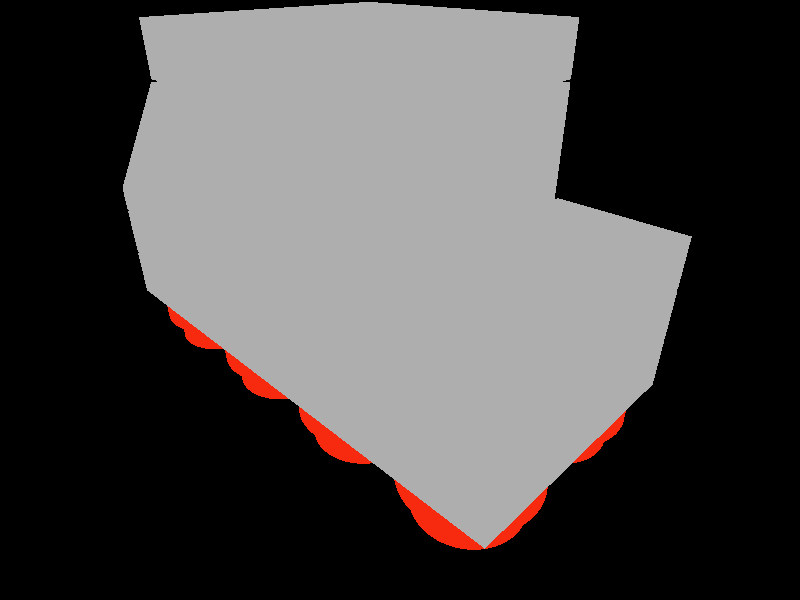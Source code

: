 // Generated by L3P v1.3 20010120  (C) 1998-2001 Lars C. Hassing  lch@ccieurope.com
// WWW: http://home16.inet.tele.dk/hassing/l3p.html
// WWW: http://www.ldraw.org/download/software/l3p
// Date: Tue Nov 27 00:11:12 2001
// Input file: copheel.dat
// ModelDir: 
// LDRAWDIR: C:\LDRAW
// Commandline: C:\LDRAW\l3p\L3P.exe copheel.dat


#declare QUAL = 2;  // Quality level, 0=BBox, 1=no refr, 2=normal, 3=studlogo

#declare SW = 0.5;  // Width of seam between two bricks

#declare STUDS = 1;  // 1=on 0=off

#declare BUMPS = 0;  // 1=on 0=off


#declare BUMPNORMAL = normal { bumps 0.01 scale 20 }
#declare AMB = 0.4;
#declare DIF = 0.4;


#declare O7071 = sqrt(0.5);

#declare L3Logo = union {
	sphere {<-59,0,-96>,6}
	cylinder {<-59,0,-96>,<59,0,-122>,6 open}
	sphere {<59,0,-122>,6}
	cylinder {<59,0,-122>,<59,0,-84>,6 open}
	sphere {<59,0,-84>,6}

	sphere {<-59,0,-36>,6}
	cylinder {<-59,0,-36>,<-59,0,1>,6 open}
	sphere {<-59,0,1>,6}
	cylinder {<0,0,-49>,<0,0,-25>,6 open}
	sphere {<0,0,-25>,6}
	sphere {<59,0,-62>,6}
	cylinder {<59,0,-62>,<59,0,-24>,6 open}
	sphere {<59,0,-24>,6}
	cylinder {<-59,0,-36>,<59,0,-62>,6 open}

	sphere {<-35.95,0,57>,6}
	torus {18.45,6 clipped_by{plane{<40,0,-9>,0}} translate<-40,0,39>}
	cylinder {<-44.05,0,21>,<35.95,0,3>,6 open}
	torus {18.45,6 clipped_by{plane{<-40,0,9>,0}} translate<40,0,21>}
	cylinder {<44.05,0,39>,<0,0,49>,6 open}
	sphere {<0,0,49>,6}
	cylinder {<0,0,49>,<0,0,34>,6 open}
	sphere {<0,0,34>,6}

	torus {18.45,6 clipped_by{plane{<40,0,-9>,0}} translate<-40,0,99>}
	cylinder {<-44.05,0,81>,<35.95,0,63>,6 open}
	torus {18.45,6 clipped_by{plane{<-40,0,9>,0}} translate<40,0,81>}
	cylinder {<44.05,0,99>,<-35.95,0,117>,6 open}

	scale 4.5/128
}


#ifndef (Color7)
#declare Color7 = #if (version >= 3.1) material { #end texture {
	pigment { rgb <0.682353,0.682353,0.682353> }
	finish { ambient AMB diffuse DIF }
	#if (QUAL > 1)
		finish { phong 0.5 phong_size 40 reflection 0.08 }
		#if (BUMPS) normal { BUMPNORMAL } #end
	#end
} #if (version >= 3.1) } #end
#end

#ifndef (Color4)
#declare Color4 = #if (version >= 3.1) material { #end texture {
	pigment { rgb <0.968627,0.160784,0.054902> }
	finish { ambient AMB diffuse DIF }
	#if (QUAL > 1)
		finish { phong 0.5 phong_size 40 reflection 0.08 }
		#if (BUMPS) normal { BUMPNORMAL } #end
	#end
} #if (version >= 3.1) } #end
#end

#ifndef (Color0)
#declare Color0 = #if (version >= 3.1) material { #end texture {
	pigment { rgb <0.301961,0.301961,0.301961> }
	finish { ambient AMB diffuse DIF }
	#if (QUAL > 1)
		finish { phong 0.5 phong_size 40 reflection 0.08 }
		#if (BUMPS) normal { BUMPNORMAL } #end
	#end
} #if (version >= 3.1) } #end
#end

#declare peghole_dot_dat = union {
	cylinder { <0,0,0>, <0,2,0>, 8 open }
	#if (version >= 3.1)
		disc { <0,2,0>, <0,1,0>, 8, 6 }
	#else
		difference {
			cylinder { <0,1.999,0>, <0,2.001,0>, 8 }
			cylinder { <0,1,0>, <0,3,0>, 6 }
		}
	#end
}

#declare _4_dash_4cyli_dot_dat = cylinder { <0,0,0>, <0,1,0>, 1 open }

#declare _4_dash_4disc_dot_dat = #if (version >= 3.1)
	disc { <0,0,0>, <0,1,0>, 1 }
#else
	cylinder { <0,-0.001,0>, <0,0.001,0>, 1 }
#end

#declare stud_dot_dat = 
#if (QUAL <= 2)
cylinder { <0,0,0>, <0,-4,0>, 6 }
#else
union {
	cylinder { <0,0,0>, <0,-4,0>, 6 }
	object { L3Logo translate <0,-4,0> }
}
#end

#declare _4073_dot_dat = #if (QUAL = 0) box { <-10,-4,-10>, <10,8,10> } #else union {
// Plate  1 x  1 Round
	object { peghole_dot_dat matrix <1,0,0,0,2.5,0,0,0,1,0,3,0> }
	object { _4_dash_4cyli_dot_dat matrix <6,0,0,0,5,0,0,0,6,0,3,0> }
	object { _4_dash_4disc_dot_dat matrix <10,0,0,0,1,0,0,0,10,0,3,0> }
	object { _4_dash_4cyli_dot_dat matrix <10,0,0,0,3,0,0,0,10,0,0,0> }
	object { _4_dash_4disc_dot_dat matrix <10,0,0,0,1,0,0,0,10,0,0,0> }
	#if (STUDS)
		object { stud_dot_dat matrix <1,0,0,0,1,0,0,0,1,0,0,0> }
	#end
}
#end

#declare stud4_dot_dat = difference {
	cylinder { <0,0,0>, <0,-4,0>, 8 }
	cylinder { <0,0.01,0>, <0,-4.01,0>, 6 }
}

#declare box5_dot_dat = object {
	mesh {
		triangle { <1,1,1>, <1,1,-1>, <-1,1,-1> }
		triangle { <-1,1,-1>, <-1,1,1>, <1,1,1> }
		triangle { <1,1,1>, <1,0,1>, <-1,0,1> }
		triangle { <-1,0,1>, <-1,1,1>, <1,1,1> }
		triangle { <-1,1,1>, <-1,0,1>, <-1,0,-1> }
		triangle { <-1,0,-1>, <-1,1,-1>, <-1,1,1> }
		triangle { <-1,1,-1>, <-1,0,-1>, <1,0,-1> }
		triangle { <1,0,-1>, <1,1,-1>, <-1,1,-1> }
		triangle { <1,1,-1>, <1,0,-1>, <1,0,1> }
		triangle { <1,0,1>, <1,1,1>, <1,1,-1> }
	}
}

#declare _3020_dot_dat = #if (QUAL = 0) box { <-40,-4,-20>, <40,8,20> } #else union {
// Plate  2 x  4
	#if (STUDS)
		object { stud4_dot_dat matrix <1,0,0,0,-1,0,0,0,1,20,4,0> }
		object { stud4_dot_dat matrix <1,0,0,0,-1,0,0,0,1,0,4,0> }
		object { stud4_dot_dat matrix <1,0,0,0,-1,0,0,0,1,-20,4,0> }
	#end
	object { box5_dot_dat matrix <36,0,0,0,-4,0,0,0,16,0,8,0> }
	mesh {
		triangle { <40,8,20>, <36,8,16>, <-36,8,16> }
		triangle { <-36,8,16>, <-40,8,20>, <40,8,20> }
		triangle { <40,8,-20>, <36,8,-16>, <-36,8,-16> }
		triangle { <-36,8,-16>, <-40,8,-20>, <40,8,-20> }
		triangle { <40,8,20>, <36,8,16>, <36,8,-16> }
		triangle { <36,8,-16>, <40,8,-20>, <40,8,20> }
		triangle { <-40,8,20>, <-36,8,16>, <-36,8,-16> }
		triangle { <-36,8,-16>, <-40,8,-20>, <-40,8,20> }
	}
	object { box5_dot_dat matrix <40,0,0,0,-8,0,0,0,20,0,8,0> }
	#if (STUDS)
		object { stud_dot_dat matrix <1,0,0,0,1,0,0,0,1,30,0,10> }
		object { stud_dot_dat matrix <1,0,0,0,1,0,0,0,1,10,0,10> }
		object { stud_dot_dat matrix <1,0,0,0,1,0,0,0,1,-10,0,10> }
		object { stud_dot_dat matrix <1,0,0,0,1,0,0,0,1,-30,0,10> }
		object { stud_dot_dat matrix <1,0,0,0,1,0,0,0,1,30,0,-10> }
		object { stud_dot_dat matrix <1,0,0,0,1,0,0,0,1,10,0,-10> }
		object { stud_dot_dat matrix <1,0,0,0,1,0,0,0,1,-10,0,-10> }
		object { stud_dot_dat matrix <1,0,0,0,1,0,0,0,1,-30,0,-10> }
	#end
}
#end

#declare stud3a_dot_dat = cylinder { <0,0,0>, <0,-4,0>, 4 }

#declare _1_dash_4cyls_dot_dat = cylinder { <0,0,0>, <0,1,0>, 1 open
	clipped_by { plane { <-1,0,-1>,-O7071 } plane { <1,1,0>,O7071 } } }

#declare _2_dash_4cyli_dot_dat = cylinder { <0,0,0>, <0,1,0>, 1 open clipped_by { box { <-2,-1,0>,<2,2,2> } } }

#declare _3040_dot_dat = #if (QUAL = 0) box { <-10,-4,-30>, <10,24,10> } #else union {
// Slope Brick 45  2 x  1
	#if (STUDS)
		object { stud3a_dot_dat matrix <1,0,0,0,-1,0,0,0,1,0,20,-10> }
	#end
	object { _1_dash_4cyls_dot_dat matrix <0,0,-4,0,-4,0,4,0,0,0,8,-10> }
	object { _1_dash_4cyls_dot_dat matrix <0,0,-4,0,-4,0,-4,0,0,0,8,-10> }
	object { _2_dash_4cyli_dot_dat matrix <4,0,0,0,16,0,0,0,4,0,4,-10> }
	object { _2_dash_4cyli_dot_dat matrix <4,0,0,0,12,0,0,0,-4,0,8,-10> }
	mesh {
		triangle { <10,24,10>, <6,24,6>, <-6,24,6> }
		triangle { <-6,24,6>, <-10,24,10>, <10,24,10> }
		triangle { <-10,24,10>, <-6,24,6>, <-6,24,-26> }
		triangle { <-6,24,-26>, <-10,24,-30>, <-10,24,10> }
		triangle { <-10,24,-30>, <-6,24,-26>, <6,24,-26> }
		triangle { <6,24,-26>, <10,24,-30>, <-10,24,-30> }
		triangle { <10,24,-30>, <6,24,-26>, <6,24,6> }
		triangle { <6,24,6>, <10,24,10>, <10,24,-30> }
		triangle { <6,4,6>, <6,4,-10>, <-6,4,-10> }
		triangle { <-6,4,-10>, <-6,4,6>, <6,4,6> }
		triangle { <10,0,10>, <10,0,-10>, <-10,0,-10> }
		triangle { <-10,0,-10>, <-10,0,10>, <10,0,10> }
		triangle { <10,24,10>, <10,0,10>, <-10,0,10> }
		triangle { <-10,0,10>, <-10,24,10>, <10,24,10> }
		triangle { <6,24,6>, <6,4,6>, <-6,4,6> }
		triangle { <-6,4,6>, <-6,24,6>, <6,24,6> }
		triangle { <6,24,-26>, <6,20,-26>, <-6,20,-26> }
		triangle { <-6,20,-26>, <-6,24,-26>, <6,24,-26> }
		triangle { <10,24,-30>, <10,20,-30>, <-10,20,-30> }
		triangle { <-10,20,-30>, <-10,24,-30>, <10,24,-30> }
		triangle { <10,24,10>, <10,0,10>, <10,20,-30> }
		triangle { <10,20,-30>, <10,24,-30>, <10,24,10> }
		triangle { <10,0,10>, <10,0,-10>, <10,20,-30> }
		triangle { <6,24,6>, <6,4,6>, <6,20,-26> }
		triangle { <6,20,-26>, <6,24,-26>, <6,24,6> }
		triangle { <6,4,6>, <6,4,-10>, <6,20,-26> }
		triangle { <-6,24,6>, <-6,4,6>, <-6,20,-26> }
		triangle { <-6,20,-26>, <-6,24,-26>, <-6,24,6> }
		triangle { <-6,4,6>, <-6,4,-10>, <-6,20,-26> }
		triangle { <-10,24,10>, <-10,0,10>, <-10,20,-30> }
		triangle { <-10,20,-30>, <-10,24,-30>, <-10,24,10> }
		triangle { <-10,0,10>, <-10,0,-10>, <-10,20,-30> }
		triangle { <6,20,-26>, <6,4,-10>, <-6,4,-10> }
		triangle { <-6,4,-10>, <-6,20,-26>, <6,20,-26> }
		triangle { <10,20,-30>, <10,0,-10>, <-10,0,-10> }
		triangle { <-10,0,-10>, <-10,20,-30>, <10,20,-30> }
	}
	#if (STUDS)
		object { stud_dot_dat matrix <1,0,0,0,1,0,0,0,1,0,0,0> }
	#end
}
#end

#declare stud3_dot_dat = cylinder { <0,0,0>, <0,-4,0>, 4 }

#declare rect_dot_dat = object {
	mesh {
		triangle { <1,0,1>, <1,0,-1>, <-1,0,-1> }
		triangle { <-1,0,-1>, <-1,0,1>, <1,0,1> }
	}
}

#declare _2_dash_4ndis_dot_dat = #if (version >= 3.1)
	disc {
		<0,0,0>, <0,1,0>, 2, 1
		clipped_by { box { <-1,-1,0>, <1,1,1> } }
	}
#else
	difference {
		box { <-1,-0.001,0>, <1,0.001,1> }
		cylinder { <0,-1,0>, <0,1,0>, 1 }
	}
#end

#declare _4_dash_4ndis_dot_dat = #if (version >= 3.1)
	disc {
		<0,0,0>, <0,1,0>, 2, 1
		clipped_by { box { <-1,-1,-1>, <1,1,1> } }
	}
#else
	difference {
		box { <-1,-0.001,-1>, <1,0.001,1> }
		cylinder { <0,-1,0>, <0,1,0>, 1 }
	}
#end

#declare stud2_dot_dat = difference {
	cylinder { <0,0,0>, <0,-4,0>, 6 }
	cylinder { <0,0.01,0>, <0,-4.01,0>, 4 }
}

#declare _3700_dot_dat = #if (QUAL = 0) box { <-20,-4,-10>, <20,24,10> } #else union {
// Technic Brick  1 x  2 with Hole
	#if (STUDS)
		object { stud3_dot_dat matrix <1,0,0,0,-1.5,0,0,0,1,0,18,0> }
	#end
	object { peghole_dot_dat matrix <1,0,0,0,0,-1,0,1,0,0,10,10> }
	object { peghole_dot_dat matrix <1,0,0,0,0,1,0,1,0,0,10,-10> }
	object { rect_dot_dat matrix <4,0,0,0,1,0,0,0,6,12,4,0> }
	object { rect_dot_dat matrix <4,0,0,0,1,0,0,0,6,-12,4,0> }
	object { _2_dash_4cyli_dot_dat matrix <8,0,0,0,0,-12,0,8,0,0,10,6> }
	mesh {
		triangle { <8,10,6>, <8,4,6>, <8,4,-6> }
		triangle { <8,4,-6>, <8,10,-6>, <8,10,6> }
		triangle { <-8,10,6>, <-8,4,6>, <-8,4,-6> }
		triangle { <-8,4,-6>, <-8,10,-6>, <-8,10,6> }
		triangle { <16,24,6>, <16,4,6>, <16,4,-6> }
		triangle { <16,4,-6>, <16,24,-6>, <16,24,6> }
		triangle { <-16,24,6>, <-16,4,7>, <-16,4,-6> }
		triangle { <-16,4,-6>, <-16,24,-6>, <-16,24,6> }
	}
	object { _2_dash_4ndis_dot_dat matrix <8,0,0,0,0,1,0,8,0,0,10,6> }
	object { _2_dash_4ndis_dot_dat matrix <8,0,0,0,0,1,0,8,0,0,10,-6> }
	mesh {
		triangle { <16,24,6>, <16,4,6>, <8,4,6> }
		triangle { <8,4,6>, <8,18,6>, <16,24,6> }
		triangle { <16,24,-6>, <16,4,-6>, <8,4,-6> }
		triangle { <8,4,-6>, <8,18,-6>, <16,24,-6> }
		triangle { <-8,18,6>, <-8,4,6>, <-16,4,6> }
		triangle { <-16,4,6>, <-16,24,6>, <-8,18,6> }
		triangle { <-8,18,-6>, <-8,4,-6>, <-16,4,-6> }
		triangle { <-16,4,-6>, <-16,24,-6>, <-8,18,-6> }
		triangle { <16,24,6>, <8,18,6>, <-8,18,6> }
		triangle { <-8,18,6>, <-16,24,6>, <16,24,6> }
		triangle { <16,24,-6>, <8,18,-6>, <-8,18,-6> }
		triangle { <-8,18,-6>, <-16,24,-6>, <16,24,-6> }
		triangle { <20,24,10>, <16,24,6>, <-16,24,6> }
		triangle { <-16,24,6>, <-20,24,10>, <20,24,10> }
		triangle { <20,24,-10>, <16,24,-6>, <-16,24,-6> }
		triangle { <-16,24,-6>, <-20,24,-10>, <20,24,-10> }
		triangle { <20,24,10>, <16,24,6>, <16,24,-6> }
		triangle { <16,24,-6>, <20,24,-10>, <20,24,10> }
		triangle { <-20,24,10>, <-16,24,6>, <-16,24,-6> }
		triangle { <-16,24,-6>, <-20,24,-10>, <-20,24,10> }
	}
	object { _4_dash_4cyli_dot_dat matrix <6,0,0,0,0,-16,0,6,0,0,10,8> }
	mesh {
		triangle { <20,24,10>, <20,0,10>, <20,0,-10> }
		triangle { <20,0,-10>, <20,24,-10>, <20,24,10> }
		triangle { <-20,24,10>, <-20,0,10>, <-20,0,-10> }
		triangle { <-20,0,-10>, <-20,24,-10>, <-20,24,10> }
		triangle { <20,0,10>, <20,0,-10>, <-20,0,-10> }
		triangle { <-20,0,-10>, <-20,0,10>, <20,0,10> }
	}
	object { _4_dash_4ndis_dot_dat matrix <8,0,0,0,0,1,0,8,0,0,10,10> }
	object { _4_dash_4ndis_dot_dat matrix <8,0,0,0,0,1,0,8,0,0,10,-10> }
	mesh {
		triangle { <20,24,10>, <8,18,10>, <-8,18,10> }
		triangle { <-8,18,10>, <-20,24,10>, <20,24,10> }
		triangle { <20,24,-10>, <8,18,-10>, <-8,18,-10> }
		triangle { <-8,18,-10>, <-20,24,-10>, <20,24,-10> }
		triangle { <20,0,10>, <8,2,10>, <-8,2,10> }
		triangle { <-8,2,10>, <-20,0,10>, <20,0,10> }
		triangle { <20,0,-10>, <8,2,-10>, <-8,2,-10> }
		triangle { <-8,2,-10>, <-20,0,-10>, <20,0,-10> }
		triangle { <20,24,10>, <8,18,10>, <8,2,10> }
		triangle { <8,2,10>, <20,0,10>, <20,24,10> }
		triangle { <20,24,-10>, <8,18,-10>, <8,2,-10> }
		triangle { <8,2,-10>, <20,0,-10>, <20,24,-10> }
		triangle { <-20,24,10>, <-8,18,10>, <-8,2,10> }
		triangle { <-8,2,10>, <-20,0,10>, <-20,24,10> }
		triangle { <-20,24,-10>, <-8,18,-10>, <-8,2,-10> }
		triangle { <-8,2,-10>, <-20,0,-10>, <-20,24,-10> }
	}
	#if (STUDS)
		object { stud2_dot_dat matrix <1,0,0,0,1,0,0,0,1,10,0,0> }
		object { stud2_dot_dat matrix <1,0,0,0,1,0,0,0,1,-10,0,0> }
	#end
}
#end

#declare _3068_dot_dat = #if (QUAL = 0) box { <-20,0,-20>, <20,8,20> } #else union {
// Tile  2 x  2
	#if (STUDS)
		object { stud4_dot_dat matrix <1,0,0,0,-1,0,0,0,1,0,4,0> }
	#end
	object { box5_dot_dat matrix <16,0,0,0,-4,0,0,0,16,0,8,0> }
	mesh {
		triangle { <20,8,20>, <16,8,16>, <-16,8,16> }
		triangle { <-16,8,16>, <-20,8,20>, <20,8,20> }
		triangle { <20,8,-20>, <16,8,-16>, <-16,8,-16> }
		triangle { <-16,8,-16>, <-20,8,-20>, <20,8,-20> }
		triangle { <20,8,20>, <16,8,16>, <16,8,-16> }
		triangle { <16,8,-16>, <20,8,-20>, <20,8,20> }
		triangle { <-20,8,20>, <-16,8,16>, <-16,8,-16> }
		triangle { <-16,8,-16>, <-20,8,-20>, <-20,8,20> }
	}
	object { box5_dot_dat matrix <20,0,0,0,-8,0,0,0,20,0,8,0> }
}
#end

#declare _3070_dot_dat = #if (QUAL = 0) box { <-10,0,-10>, <10,8,10> } #else union {
// Tile  1 x  1
	object { box5_dot_dat matrix <6,0,0,0,-4,0,0,0,6,0,8,0> }
	mesh {
		triangle { <10,8,10>, <6,8,6>, <-6,8,6> }
		triangle { <-6,8,6>, <-10,8,10>, <10,8,10> }
		triangle { <-10,8,10>, <-6,8,6>, <-6,8,-6> }
		triangle { <-6,8,-6>, <-10,8,-10>, <-10,8,10> }
		triangle { <-10,8,-10>, <-6,8,-6>, <6,8,-6> }
		triangle { <6,8,-6>, <10,8,-10>, <-10,8,-10> }
		triangle { <10,8,-10>, <6,8,-6>, <6,8,6> }
		triangle { <6,8,6>, <10,8,10>, <10,8,-10> }
	}
	object { box5_dot_dat matrix <10,0,0,0,-8,0,0,0,10,0,8,0> }
}
#end

#declare connect_dot_dat = union {
// Connector
	object { _4_dash_4cyli_dot_dat matrix <4,0,0,0,12,0,0,0,4,0,-12,0> }
	object { _4_dash_4cyli_dot_dat matrix <6,0,0,0,10,0,0,0,6,0,-12,0> }
	object { _4_dash_4cyli_dot_dat matrix <8,0,0,0,2,0,0,0,8,0,-2,0> }
	mesh {
		triangle { <0,-20,6>, <0,-20,4>, <1.52,-20,3.68> }
		triangle { <1.52,-20,3.68>, <2.28,-20,5.52>, <0,-20,6> }
		triangle { <2.28,-20,5.52>, <1.52,-20,3.68>, <2.8,-20,2.8> }
		triangle { <2.8,-20,2.8>, <4.2,-20,4.2>, <2.28,-20,5.52> }
		triangle { <4.2,-20,4.2>, <2.8,-20,2.8>, <3.68,-20,1.52> }
		triangle { <3.68,-20,1.52>, <5.52,-20,2.28>, <4.2,-20,4.2> }
		triangle { <5.52,-20,2.28>, <3.68,-20,1.52>, <3.79,-20,1> }
		triangle { <3.79,-20,1>, <5.79,-20,1>, <5.52,-20,2.28> }
		triangle { <5.79,-20,1>, <3.79,-20,1>, <3.79,-12,1> }
		triangle { <3.79,-12,1>, <5.79,-12,1>, <5.79,-20,1> }
		triangle { <5.79,-12,1>, <3.79,-12,1>, <4,-12,0> }
		triangle { <4,-12,0>, <6,-12,0>, <5.79,-12,1> }
		triangle { <0,-20,6>, <0,-20,4>, <-1.52,-20,3.68> }
		triangle { <-1.52,-20,3.68>, <-2.28,-20,5.52>, <0,-20,6> }
		triangle { <-2.28,-20,5.52>, <-1.52,-20,3.68>, <-2.8,-20,2.8> }
		triangle { <-2.8,-20,2.8>, <-4.2,-20,4.2>, <-2.28,-20,5.52> }
		triangle { <-4.2,-20,4.2>, <-2.8,-20,2.8>, <-3.68,-20,1.52> }
		triangle { <-3.68,-20,1.52>, <-5.52,-20,2.28>, <-4.2,-20,4.2> }
		triangle { <-5.52,-20,2.28>, <-3.68,-20,1.52>, <-3.79,-20,1> }
		triangle { <-3.79,-20,1>, <-5.79,-20,1>, <-5.52,-20,2.28> }
		triangle { <-5.79,-20,1>, <-3.79,-20,1>, <-3.79,-12,1> }
		triangle { <-3.79,-12,1>, <-5.79,-12,1>, <-5.79,-20,1> }
		triangle { <-5.79,-12,1>, <-3.79,-12,1>, <-4,-12,0> }
		triangle { <-4,-12,0>, <-6,-12,0>, <-5.79,-12,1> }
		triangle { <0,-20,-6>, <0,-20,-4>, <1.52,-20,-3.68> }
		triangle { <1.52,-20,-3.68>, <2.28,-20,-5.52>, <0,-20,-6> }
		triangle { <2.28,-20,-5.52>, <1.52,-20,-3.68>, <2.8,-20,-2.8> }
		triangle { <2.8,-20,-2.8>, <4.2,-20,-4.2>, <2.28,-20,-5.52> }
		triangle { <4.2,-20,-4.2>, <2.8,-20,-2.8>, <3.68,-20,-1.52> }
		triangle { <3.68,-20,-1.52>, <5.52,-20,-2.28>, <4.2,-20,-4.2> }
		triangle { <5.52,-20,-2.28>, <3.68,-20,-1.52>, <3.79,-20,-1> }
		triangle { <3.79,-20,-1>, <5.79,-20,-1>, <5.52,-20,-2.28> }
		triangle { <5.79,-20,-1>, <3.79,-20,-1>, <3.79,-12,-1> }
		triangle { <3.79,-12,-1>, <5.79,-12,-1>, <5.79,-20,-1> }
		triangle { <5.79,-12,-1>, <3.79,-12,-1>, <4,-12,0> }
		triangle { <4,-12,0>, <6,-12,0>, <5.79,-12,-1> }
		triangle { <0,-20,-6>, <0,-20,-4>, <-1.52,-20,-3.68> }
		triangle { <-1.52,-20,-3.68>, <-2.28,-20,-5.52>, <0,-20,-6> }
		triangle { <-2.28,-20,-5.52>, <-1.52,-20,-3.68>, <-2.8,-20,-2.8> }
		triangle { <-2.8,-20,-2.8>, <-4.2,-20,-4.2>, <-2.28,-20,-5.52> }
		triangle { <-4.2,-20,-4.2>, <-2.8,-20,-2.8>, <-3.68,-20,-1.52> }
		triangle { <-3.68,-20,-1.52>, <-5.52,-20,-2.28>, <-4.2,-20,-4.2> }
		triangle { <-5.52,-20,-2.28>, <-3.68,-20,-1.52>, <-3.79,-20,-1> }
		triangle { <-3.79,-20,-1>, <-5.79,-20,-1>, <-5.52,-20,-2.28> }
		triangle { <-5.79,-20,-1>, <-3.79,-20,-1>, <-3.79,-12,-1> }
		triangle { <-3.79,-12,-1>, <-5.79,-12,-1>, <-5.79,-20,-1> }
		triangle { <-5.79,-12,-1>, <-3.79,-12,-1>, <-4,-12,0> }
		triangle { <-4,-12,0>, <-6,-12,0>, <-5.79,-12,-1> }
		triangle { <0,-12,6>, <0,-20,6>, <2.28,-20,5.52> }
		triangle { <2.28,-20,5.52>, <2.28,-12,5.52>, <0,-12,6> }
		triangle { <2.28,-12,5.52>, <2.28,-20,5.52>, <4.2,-20,4.2> }
		triangle { <4.2,-20,4.2>, <4.2,-12,4.2>, <2.28,-12,5.52> }
		triangle { <4.2,-12,4.2>, <4.2,-20,4.2>, <5.52,-20,2.28> }
		triangle { <5.52,-20,2.28>, <5.52,-12,2.28>, <4.2,-12,4.2> }
		triangle { <5.52,-12,2.28>, <5.52,-20,2.28>, <5.79,-20,1> }
		triangle { <5.79,-20,1>, <5.79,-12,1>, <5.52,-12,2.28> }
		triangle { <0,-12,6>, <0,-20,6>, <-2.28,-20,5.52> }
		triangle { <-2.28,-20,5.52>, <-2.28,-12,5.52>, <0,-12,6> }
		triangle { <-2.28,-12,5.52>, <-2.28,-20,5.52>, <-4.2,-20,4.2> }
		triangle { <-4.2,-20,4.2>, <-4.2,-12,4.2>, <-2.28,-12,5.52> }
		triangle { <-4.2,-12,4.2>, <-4.2,-20,4.2>, <-5.52,-20,2.28> }
		triangle { <-5.52,-20,2.28>, <-5.52,-12,2.28>, <-4.2,-12,4.2> }
		triangle { <-5.52,-12,2.28>, <-5.52,-20,2.28>, <-5.79,-20,1> }
		triangle { <-5.79,-20,1>, <-5.79,-12,1>, <-5.52,-12,2.28> }
		triangle { <0,-12,-6>, <0,-20,-6>, <2.28,-20,-5.52> }
		triangle { <2.28,-20,-5.52>, <2.28,-12,-5.52>, <0,-12,-6> }
		triangle { <2.28,-12,-5.52>, <2.28,-20,-5.52>, <4.2,-20,-4.2> }
		triangle { <4.2,-20,-4.2>, <4.2,-12,-4.2>, <2.28,-12,-5.52> }
		triangle { <4.2,-12,-4.2>, <4.2,-20,-4.2>, <5.52,-20,-2.28> }
		triangle { <5.52,-20,-2.28>, <5.52,-12,-2.28>, <4.2,-12,-4.2> }
		triangle { <5.52,-12,-2.28>, <5.52,-20,-2.28>, <5.79,-20,-1> }
		triangle { <5.79,-20,-1>, <5.79,-12,-1>, <5.52,-12,-2.28> }
		triangle { <0,-12,-6>, <0,-20,-6>, <-2.28,-20,-5.52> }
		triangle { <-2.28,-20,-5.52>, <-2.28,-12,-5.52>, <0,-12,-6> }
		triangle { <-2.28,-12,-5.52>, <-2.28,-20,-5.52>, <-4.2,-20,-4.2> }
		triangle { <-4.2,-20,-4.2>, <-4.2,-12,-4.2>, <-2.28,-12,-5.52> }
		triangle { <-4.2,-12,-4.2>, <-4.2,-20,-4.2>, <-5.52,-20,-2.28> }
		triangle { <-5.52,-20,-2.28>, <-5.52,-12,-2.28>, <-4.2,-12,-4.2> }
		triangle { <-5.52,-12,-2.28>, <-5.52,-20,-2.28>, <-5.79,-20,-1> }
		triangle { <-5.79,-20,-1>, <-5.79,-12,-1>, <-5.52,-12,-2.28> }
		triangle { <0,-12,4>, <0,-20,4>, <1.52,-20,3.68> }
		triangle { <1.52,-20,3.68>, <1.52,-12,3.68>, <0,-12,4> }
		triangle { <1.52,-12,3.68>, <1.52,-20,3.68>, <2.8,-20,2.8> }
		triangle { <2.8,-20,2.8>, <2.8,-12,2.8>, <1.52,-12,3.68> }
		triangle { <2.8,-12,2.8>, <2.8,-20,2.8>, <3.68,-20,1.52> }
		triangle { <3.68,-20,1.52>, <3.68,-12,1.52>, <2.8,-12,2.8> }
		triangle { <3.68,-12,1.52>, <3.68,-20,1.52>, <3.79,-20,1> }
		triangle { <3.79,-20,1>, <3.79,-12,1>, <3.68,-12,1.52> }
		triangle { <0,-12,4>, <0,-20,4>, <-1.52,-20,3.68> }
		triangle { <-1.52,-20,3.68>, <-1.52,-12,3.68>, <0,-12,4> }
		triangle { <-1.52,-12,3.68>, <-1.52,-20,3.68>, <-2.8,-20,2.8> }
		triangle { <-2.8,-20,2.8>, <-2.8,-12,2.8>, <-1.52,-12,3.68> }
		triangle { <-2.8,-12,2.8>, <-2.8,-20,2.8>, <-3.68,-20,1.52> }
		triangle { <-3.68,-20,1.52>, <-3.68,-12,1.52>, <-2.8,-12,2.8> }
		triangle { <-3.68,-12,1.52>, <-3.68,-20,1.52>, <-3.79,-20,1> }
		triangle { <-3.79,-20,1>, <-3.79,-12,1>, <-3.68,-12,1.52> }
		triangle { <0,-12,-4>, <0,-20,-4>, <1.52,-20,-3.68> }
		triangle { <1.52,-20,-3.68>, <1.52,-12,-3.68>, <0,-12,-4> }
		triangle { <1.52,-12,-3.68>, <1.52,-20,-3.68>, <2.8,-20,-2.8> }
		triangle { <2.8,-20,-2.8>, <2.8,-12,-2.8>, <1.52,-12,-3.68> }
		triangle { <2.8,-12,-2.8>, <2.8,-20,-2.8>, <3.68,-20,-1.52> }
		triangle { <3.68,-20,-1.52>, <3.68,-12,-1.52>, <2.8,-12,-2.8> }
		triangle { <3.68,-12,-1.52>, <3.68,-20,-1.52>, <3.79,-20,-1> }
		triangle { <3.79,-20,-1>, <3.79,-12,-1>, <3.68,-12,-1.52> }
		triangle { <0,-12,-4>, <0,-20,-4>, <-1.52,-20,-3.68> }
		triangle { <-1.52,-20,-3.68>, <-1.52,-12,-3.68>, <0,-12,-4> }
		triangle { <-1.52,-12,-3.68>, <-1.52,-20,-3.68>, <-2.8,-20,-2.8> }
		triangle { <-2.8,-20,-2.8>, <-2.8,-12,-2.8>, <-1.52,-12,-3.68> }
		triangle { <-2.8,-12,-2.8>, <-2.8,-20,-2.8>, <-3.68,-20,-1.52> }
		triangle { <-3.68,-20,-1.52>, <-3.68,-12,-1.52>, <-2.8,-12,-2.8> }
		triangle { <-3.68,-12,-1.52>, <-3.68,-20,-1.52>, <-3.79,-20,-1> }
		triangle { <-3.79,-20,-1>, <-3.79,-12,-1>, <-3.68,-12,-1.52> }
		triangle { <0,-2,6>, <-2.3,-2,5.54>, <-3.06,-2,7.36> }
		triangle { <-3.06,-2,7.36>, <0,-2,8>, <0,-2,6> }
		triangle { <-2.3,-2,5.54>, <-4.24,-2,4.24>, <-5.6,-2,5.6> }
		triangle { <-5.6,-2,5.6>, <-3.06,-2,7.36>, <-2.3,-2,5.54> }
		triangle { <-4.24,-2,4.24>, <-5.54,-2,2.3>, <-7.36,-2,3.06> }
		triangle { <-7.36,-2,3.06>, <-5.6,-2,5.6>, <-4.24,-2,4.24> }
		triangle { <-5.54,-2,2.3>, <-6,-2,0>, <-8,-2,0> }
		triangle { <-8,-2,0>, <-7.36,-2,3.06>, <-5.54,-2,2.3> }
		triangle { <-6,-2,0>, <-5.54,-2,-2.3>, <-7.36,-2,-3.06> }
		triangle { <-7.36,-2,-3.06>, <-8,-2,0>, <-6,-2,0> }
		triangle { <-5.54,-2,-2.3>, <-4.24,-2,-4.24>, <-5.6,-2,-5.6> }
		triangle { <-5.6,-2,-5.6>, <-7.36,-2,-3.06>, <-5.54,-2,-2.3> }
		triangle { <-4.24,-2,-4.24>, <-2.3,-2,-5.54>, <-3.06,-2,-7.36> }
		triangle { <-3.06,-2,-7.36>, <-5.6,-2,-5.6>, <-4.24,-2,-4.24> }
		triangle { <-2.3,-2,-5.54>, <0,-2,-6>, <0,-2,-8> }
		triangle { <0,-2,-8>, <-3.06,-2,-7.36>, <-2.3,-2,-5.54> }
		triangle { <0,-2,-6>, <2.3,-2,-5.54>, <3.06,-2,-7.36> }
		triangle { <3.06,-2,-7.36>, <0,-2,-8>, <0,-2,-6> }
		triangle { <2.3,-2,-5.54>, <4.24,-2,-4.24>, <5.6,-2,-5.6> }
		triangle { <5.6,-2,-5.6>, <3.06,-2,-7.36>, <2.3,-2,-5.54> }
		triangle { <4.24,-2,-4.24>, <5.54,-2,-2.3>, <7.36,-2,-3.06> }
		triangle { <7.36,-2,-3.06>, <5.6,-2,-5.6>, <4.24,-2,-4.24> }
		triangle { <5.54,-2,-2.3>, <6,-2,0>, <8,-2,0> }
		triangle { <8,-2,0>, <7.36,-2,-3.06>, <5.54,-2,-2.3> }
		triangle { <6,-2,0>, <5.54,-2,2.3>, <7.36,-2,3.06> }
		triangle { <7.36,-2,3.06>, <8,-2,0>, <6,-2,0> }
		triangle { <5.54,-2,2.3>, <4.24,-2,4.24>, <5.6,-2,5.6> }
		triangle { <5.6,-2,5.6>, <7.36,-2,3.06>, <5.54,-2,2.3> }
		triangle { <4.24,-2,4.24>, <2.3,-2,5.54>, <3.06,-2,7.36> }
		triangle { <3.06,-2,7.36>, <5.6,-2,5.6>, <4.24,-2,4.24> }
		triangle { <2.3,-2,5.54>, <0,-2,6>, <0,-2,8> }
		triangle { <0,-2,8>, <3.06,-2,7.36>, <2.3,-2,5.54> }
	}
}

#declare _4459_dot_dat = #if (QUAL = 0) box { <-20,-8,-8>, <20,8,8> } #else union {
// Technic Pin with Friction
	object { connect_dot_dat matrix <0,0,1,1,0,0,0,1,0,0,0,0> }
	object { connect_dot_dat matrix <0,0,1,-1,0,0,0,1,0,0,0,0> }
}
#end

#declare copheel_dot_dat = union {
// Untitled
// Name: copheel.dat
// Author: MLCad
// Unofficial Model
// ROTATION CENTER 0 0 0 1 "Custom"
// ROTATION CONFIG 0 1
	object {
		_4073_dot_dat
		matrix <1-SW/20,0,0,0,1-SW/12,0,0,0,1-SW/20,0,SW/6,0>
		matrix <1,0,0,0,1,0,0,0,1,0,0,0>
		#if (version >= 3.1) material #else texture #end { Color4 }
	}
	object {
		_4073_dot_dat
		matrix <1-SW/20,0,0,0,1-SW/12,0,0,0,1-SW/20,0,SW/6,0>
		matrix <1,0,0,0,1,0,0,0,1,20,0,0>
		#if (version >= 3.1) material #else texture #end { Color4 }
	}
	object {
		_4073_dot_dat
		matrix <1-SW/20,0,0,0,1-SW/12,0,0,0,1-SW/20,0,SW/6,0>
		matrix <1,0,0,0,1,0,0,0,1,40,0,0>
		#if (version >= 3.1) material #else texture #end { Color4 }
	}
	object {
		_4073_dot_dat
		matrix <1-SW/20,0,0,0,1-SW/12,0,0,0,1-SW/20,0,SW/6,0>
		matrix <1,0,0,0,1,0,0,0,1,60,0,0>
		#if (version >= 3.1) material #else texture #end { Color4 }
	}
	object {
		_4073_dot_dat
		matrix <1-SW/20,0,0,0,1-SW/12,0,0,0,1-SW/20,0,SW/6,0>
		matrix <1,0,0,0,1,0,0,0,1,60,0,20>
		#if (version >= 3.1) material #else texture #end { Color4 }
	}
	object {
		_4073_dot_dat
		matrix <1-SW/20,0,0,0,1-SW/12,0,0,0,1-SW/20,0,SW/6,0>
		matrix <1,0,0,0,1,0,0,0,1,40,0,20>
		#if (version >= 3.1) material #else texture #end { Color4 }
	}
	object {
		_4073_dot_dat
		matrix <1-SW/20,0,0,0,1-SW/12,0,0,0,1-SW/20,0,SW/6,0>
		matrix <1,0,0,0,1,0,0,0,1,20,0,20>
		#if (version >= 3.1) material #else texture #end { Color4 }
	}
	object {
		_4073_dot_dat
		matrix <1-SW/20,0,0,0,1-SW/12,0,0,0,1-SW/20,0,SW/6,0>
		matrix <1,0,0,0,1,0,0,0,1,0,0,20>
		#if (version >= 3.1) material #else texture #end { Color4 }
	}
// STEP
	object {
		_3020_dot_dat
		matrix <1-SW/80,0,0,0,1-SW/12,0,0,0,1-SW/40,0,SW/6,0>
		matrix <1,0,0,0,1,0,0,0,1,30,-8,10>
		#if (version >= 3.1) material #else texture #end { Color7 }
	}
	object {
		_3020_dot_dat
		matrix <1-SW/80,0,0,0,1-SW/12,0,0,0,1-SW/40,0,SW/6,0>
		matrix <1,0,0,0,1,0,0,0,1,30,-16,10>
		#if (version >= 3.1) material #else texture #end { Color7 }
	}
// STEP
	object {
		_3040_dot_dat
		matrix <1-SW/20,0,0,0,1-SW/28,0,0,0,1-SW/40,0,SW/2.8,SW/-4>
		matrix <0,0,-1,0,1,0,1,0,0,20,-40,0>
		#if (version >= 3.1) material #else texture #end { Color7 }
	}
	object {
		_3040_dot_dat
		matrix <1-SW/20,0,0,0,1-SW/28,0,0,0,1-SW/40,0,SW/2.8,SW/-4>
		matrix <0,0,1,0,1,0,-1,0,0,40,-40,0>
		#if (version >= 3.1) material #else texture #end { Color7 }
	}
// ROTSTEP 4.73684 138.735 0 ABS
// STEP
	object {
		_3700_dot_dat
		matrix <1-SW/40,0,0,0,1-SW/28,0,0,0,1-SW/20,0,SW/2.8,0>
		matrix <1,0,0,0,1,0,0,0,1,30,-40,20>
		#if (version >= 3.1) material #else texture #end { Color7 }
	}
	object {
		_3068_dot_dat
		matrix <1-SW/40,0,0,0,1-SW/8,0,0,0,1-SW/40,0,SW/2,0>
		matrix <1,0,0,0,1,0,0,0,1,30,-48,10>
		#if (version >= 3.1) material #else texture #end { Color7 }
	}
	object {
		_3070_dot_dat
		matrix <1-SW/20,0,0,0,1-SW/8,0,0,0,1-SW/20,0,SW/2,0>
		matrix <1,0,0,0,1,0,0,0,1,0,-24,20>
		#if (version >= 3.1) material #else texture #end { Color7 }
	}
	object {
		_3070_dot_dat
		matrix <1-SW/20,0,0,0,1-SW/8,0,0,0,1-SW/20,0,SW/2,0>
		matrix <1,0,0,0,1,0,0,0,1,60,-24,20>
		#if (version >= 3.1) material #else texture #end { Color7 }
	}
	object {
		_4459_dot_dat
		matrix <1-SW/40,0,0,0,1-SW/16,0,0,0,1-SW/16,0,0,0>
		matrix <0,0,-1,0,1,0,1,0,0,30,-30,30>
		#if (version >= 3.1) material #else texture #end { Color0 }
	}
// STEP
// ROTSTEP END
// 
}


object { copheel_dot_dat #if (version >= 3.1) material #else texture #end { Color7 } }


// Background:
background { color rgb <0,0,0>}

// Camera (Latitude,Longitude,Radius = 30,45,0)
camera {
	#declare PCT = 0; // Percentage further away
	#declare STEREO = 0; // Normal view
	//#declare STEREO =  degrees(atan2(1,12))/2; // Left view
	//#declare STEREO = -degrees(atan2(1,12))/2; // Right view
	location vaxis_rotate(<92.9472,-54.7303,-45.6266> + PCT/100.0*<58.8491,-48.0501,-58.8491>,
	                      <-2827.71,-6926.44,2827.71>,STEREO)
	sky      -y
	right    -4/3*x
	look_at  <34.098,-6.6802,13.2225> // calculated
	angle    67.3801
	rotate   <0,1e-5,0> // Prevent gap between adjecent quads
	//orthographic
}

// Lights:
light_source {
	<30,-87.9531,-47.9531>  // Latitude,Longitude,Radius: 45,0,96.1002
	color rgb <1,1,1>
}
light_source {
	<102.075,-68.0501,61.6126>  // Latitude,Longitude,Radius: 30,120,96.1002
	color rgb <1,1,1>
}
light_source {
	<-11.6126,-103.225,44.0251>  // Latitude,Longitude,Radius: 60,-120,96.1002
	color rgb <1,1,1>
}

// Number of processed parts: 25
// From PARTS: 7
// Frame Level Objects: 811
// Frame Level Objects: 135 (QUAL<3)
// stud.dat: 26
// BoundingBox: <-10,-48,-10> <70,8,50>
// Center: <30,-20,20>
// Size: <80,56,60>
